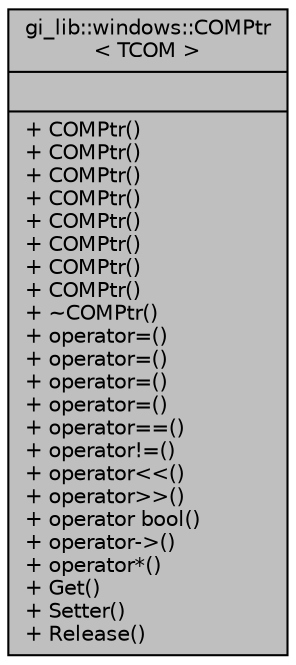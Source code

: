 digraph "gi_lib::windows::COMPtr&lt; TCOM &gt;"
{
  edge [fontname="Helvetica",fontsize="10",labelfontname="Helvetica",labelfontsize="10"];
  node [fontname="Helvetica",fontsize="10",shape=record];
  Node1 [label="{gi_lib::windows::COMPtr\l\< TCOM \>\n||+ COMPtr()\l+ COMPtr()\l+ COMPtr()\l+ COMPtr()\l+ COMPtr()\l+ COMPtr()\l+ COMPtr()\l+ COMPtr()\l+ ~COMPtr()\l+ operator=()\l+ operator=()\l+ operator=()\l+ operator=()\l+ operator==()\l+ operator!=()\l+ operator\<\<()\l+ operator\>\>()\l+ operator bool()\l+ operator-\>()\l+ operator*()\l+ Get()\l+ Setter()\l+ Release()\l}",height=0.2,width=0.4,color="black", fillcolor="grey75", style="filled", fontcolor="black"];
}
